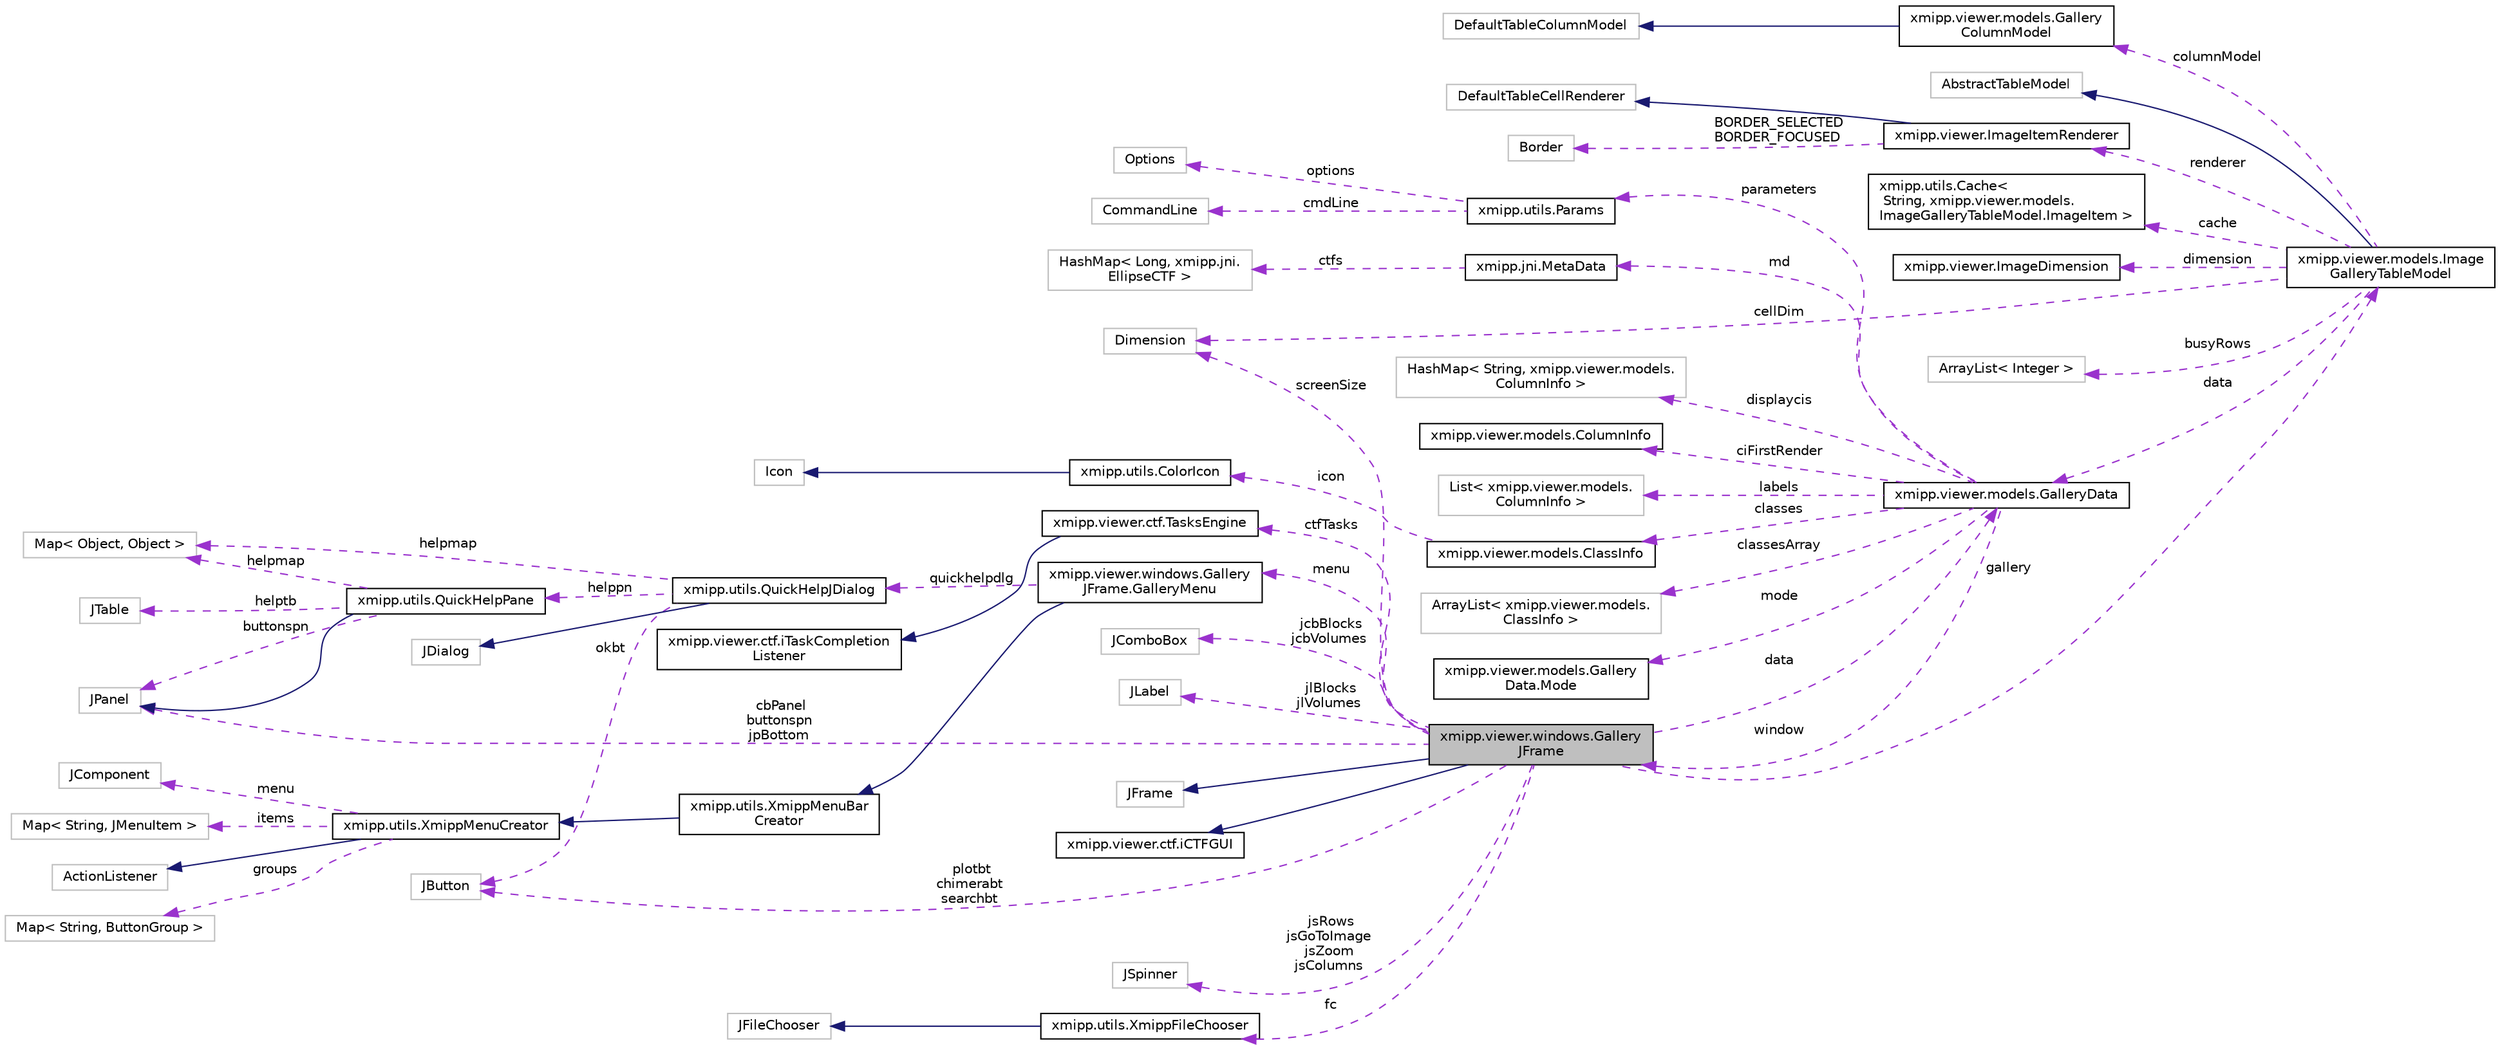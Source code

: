 digraph "xmipp.viewer.windows.GalleryJFrame"
{
  edge [fontname="Helvetica",fontsize="10",labelfontname="Helvetica",labelfontsize="10"];
  node [fontname="Helvetica",fontsize="10",shape=record];
  rankdir="LR";
  Node4 [label="xmipp.viewer.windows.Gallery\lJFrame",height=0.2,width=0.4,color="black", fillcolor="grey75", style="filled", fontcolor="black"];
  Node5 -> Node4 [dir="back",color="midnightblue",fontsize="10",style="solid",fontname="Helvetica"];
  Node5 [label="JFrame",height=0.2,width=0.4,color="grey75", fillcolor="white", style="filled"];
  Node6 -> Node4 [dir="back",color="midnightblue",fontsize="10",style="solid",fontname="Helvetica"];
  Node6 [label="xmipp.viewer.ctf.iCTFGUI",height=0.2,width=0.4,color="black", fillcolor="white", style="filled",URL="$interfacexmipp_1_1viewer_1_1ctf_1_1iCTFGUI.html"];
  Node7 -> Node4 [dir="back",color="darkorchid3",fontsize="10",style="dashed",label=" plotbt\nchimerabt\nsearchbt" ,fontname="Helvetica"];
  Node7 [label="JButton",height=0.2,width=0.4,color="grey75", fillcolor="white", style="filled"];
  Node8 -> Node4 [dir="back",color="darkorchid3",fontsize="10",style="dashed",label=" jsRows\njsGoToImage\njsZoom\njsColumns" ,fontname="Helvetica"];
  Node8 [label="JSpinner",height=0.2,width=0.4,color="grey75", fillcolor="white", style="filled"];
  Node9 -> Node4 [dir="back",color="darkorchid3",fontsize="10",style="dashed",label=" fc" ,fontname="Helvetica"];
  Node9 [label="xmipp.utils.XmippFileChooser",height=0.2,width=0.4,color="black", fillcolor="white", style="filled",URL="$classxmipp_1_1utils_1_1XmippFileChooser.html"];
  Node10 -> Node9 [dir="back",color="midnightblue",fontsize="10",style="solid",fontname="Helvetica"];
  Node10 [label="JFileChooser",height=0.2,width=0.4,color="grey75", fillcolor="white", style="filled"];
  Node11 -> Node4 [dir="back",color="darkorchid3",fontsize="10",style="dashed",label=" gallery" ,fontname="Helvetica"];
  Node11 [label="xmipp.viewer.models.Image\lGalleryTableModel",height=0.2,width=0.4,color="black", fillcolor="white", style="filled",URL="$classxmipp_1_1viewer_1_1models_1_1ImageGalleryTableModel.html"];
  Node12 -> Node11 [dir="back",color="midnightblue",fontsize="10",style="solid",fontname="Helvetica"];
  Node12 [label="AbstractTableModel",height=0.2,width=0.4,color="grey75", fillcolor="white", style="filled"];
  Node13 -> Node11 [dir="back",color="darkorchid3",fontsize="10",style="dashed",label=" columnModel" ,fontname="Helvetica"];
  Node13 [label="xmipp.viewer.models.Gallery\lColumnModel",height=0.2,width=0.4,color="black", fillcolor="white", style="filled",URL="$classxmipp_1_1viewer_1_1models_1_1GalleryColumnModel.html"];
  Node14 -> Node13 [dir="back",color="midnightblue",fontsize="10",style="solid",fontname="Helvetica"];
  Node14 [label="DefaultTableColumnModel",height=0.2,width=0.4,color="grey75", fillcolor="white", style="filled"];
  Node15 -> Node11 [dir="back",color="darkorchid3",fontsize="10",style="dashed",label=" cache" ,fontname="Helvetica"];
  Node15 [label="xmipp.utils.Cache\<\l String, xmipp.viewer.models.\lImageGalleryTableModel.ImageItem \>",height=0.2,width=0.4,color="black", fillcolor="white", style="filled",URL="$classxmipp_1_1utils_1_1Cache.html"];
  Node16 -> Node11 [dir="back",color="darkorchid3",fontsize="10",style="dashed",label=" dimension" ,fontname="Helvetica"];
  Node16 [label="xmipp.viewer.ImageDimension",height=0.2,width=0.4,color="black", fillcolor="white", style="filled",URL="$classxmipp_1_1viewer_1_1ImageDimension.html"];
  Node17 -> Node11 [dir="back",color="darkorchid3",fontsize="10",style="dashed",label=" renderer" ,fontname="Helvetica"];
  Node17 [label="xmipp.viewer.ImageItemRenderer",height=0.2,width=0.4,color="black", fillcolor="white", style="filled",URL="$classxmipp_1_1viewer_1_1ImageItemRenderer.html"];
  Node18 -> Node17 [dir="back",color="midnightblue",fontsize="10",style="solid",fontname="Helvetica"];
  Node18 [label="DefaultTableCellRenderer",height=0.2,width=0.4,color="grey75", fillcolor="white", style="filled"];
  Node19 -> Node17 [dir="back",color="darkorchid3",fontsize="10",style="dashed",label=" BORDER_SELECTED\nBORDER_FOCUSED" ,fontname="Helvetica"];
  Node19 [label="Border",height=0.2,width=0.4,color="grey75", fillcolor="white", style="filled"];
  Node20 -> Node11 [dir="back",color="darkorchid3",fontsize="10",style="dashed",label=" busyRows" ,fontname="Helvetica"];
  Node20 [label="ArrayList\< Integer \>",height=0.2,width=0.4,color="grey75", fillcolor="white", style="filled"];
  Node21 -> Node11 [dir="back",color="darkorchid3",fontsize="10",style="dashed",label=" cellDim" ,fontname="Helvetica"];
  Node21 [label="Dimension",height=0.2,width=0.4,color="grey75", fillcolor="white", style="filled"];
  Node22 -> Node11 [dir="back",color="darkorchid3",fontsize="10",style="dashed",label=" data" ,fontname="Helvetica"];
  Node22 [label="xmipp.viewer.models.GalleryData",height=0.2,width=0.4,color="black", fillcolor="white", style="filled",URL="$classxmipp_1_1viewer_1_1models_1_1GalleryData.html"];
  Node23 -> Node22 [dir="back",color="darkorchid3",fontsize="10",style="dashed",label=" displaycis" ,fontname="Helvetica"];
  Node23 [label="HashMap\< String, xmipp.viewer.models.\lColumnInfo \>",height=0.2,width=0.4,color="grey75", fillcolor="white", style="filled"];
  Node4 -> Node22 [dir="back",color="darkorchid3",fontsize="10",style="dashed",label=" window" ,fontname="Helvetica"];
  Node24 -> Node22 [dir="back",color="darkorchid3",fontsize="10",style="dashed",label=" ciFirstRender" ,fontname="Helvetica"];
  Node24 [label="xmipp.viewer.models.ColumnInfo",height=0.2,width=0.4,color="black", fillcolor="white", style="filled",URL="$classxmipp_1_1viewer_1_1models_1_1ColumnInfo.html"];
  Node25 -> Node22 [dir="back",color="darkorchid3",fontsize="10",style="dashed",label=" labels" ,fontname="Helvetica"];
  Node25 [label="List\< xmipp.viewer.models.\lColumnInfo \>",height=0.2,width=0.4,color="grey75", fillcolor="white", style="filled"];
  Node26 -> Node22 [dir="back",color="darkorchid3",fontsize="10",style="dashed",label=" md" ,fontname="Helvetica"];
  Node26 [label="xmipp.jni.MetaData",height=0.2,width=0.4,color="black", fillcolor="white", style="filled",URL="$classxmipp_1_1jni_1_1MetaData.html"];
  Node27 -> Node26 [dir="back",color="darkorchid3",fontsize="10",style="dashed",label=" ctfs" ,fontname="Helvetica"];
  Node27 [label="HashMap\< Long, xmipp.jni.\lEllipseCTF \>",height=0.2,width=0.4,color="grey75", fillcolor="white", style="filled"];
  Node28 -> Node22 [dir="back",color="darkorchid3",fontsize="10",style="dashed",label=" classes" ,fontname="Helvetica"];
  Node28 [label="xmipp.viewer.models.ClassInfo",height=0.2,width=0.4,color="black", fillcolor="white", style="filled",URL="$classxmipp_1_1viewer_1_1models_1_1ClassInfo.html"];
  Node29 -> Node28 [dir="back",color="darkorchid3",fontsize="10",style="dashed",label=" icon" ,fontname="Helvetica"];
  Node29 [label="xmipp.utils.ColorIcon",height=0.2,width=0.4,color="black", fillcolor="white", style="filled",URL="$classxmipp_1_1utils_1_1ColorIcon.html"];
  Node30 -> Node29 [dir="back",color="midnightblue",fontsize="10",style="solid",fontname="Helvetica"];
  Node30 [label="Icon",height=0.2,width=0.4,color="grey75", fillcolor="white", style="filled"];
  Node31 -> Node22 [dir="back",color="darkorchid3",fontsize="10",style="dashed",label=" classesArray" ,fontname="Helvetica"];
  Node31 [label="ArrayList\< xmipp.viewer.models.\lClassInfo \>",height=0.2,width=0.4,color="grey75", fillcolor="white", style="filled"];
  Node32 -> Node22 [dir="back",color="darkorchid3",fontsize="10",style="dashed",label=" mode" ,fontname="Helvetica"];
  Node32 [label="xmipp.viewer.models.Gallery\lData.Mode",height=0.2,width=0.4,color="black", fillcolor="white", style="filled",URL="$enumxmipp_1_1viewer_1_1models_1_1GalleryData_1_1Mode.html"];
  Node33 -> Node22 [dir="back",color="darkorchid3",fontsize="10",style="dashed",label=" parameters" ,fontname="Helvetica"];
  Node33 [label="xmipp.utils.Params",height=0.2,width=0.4,color="black", fillcolor="white", style="filled",URL="$classxmipp_1_1utils_1_1Params.html"];
  Node34 -> Node33 [dir="back",color="darkorchid3",fontsize="10",style="dashed",label=" options" ,fontname="Helvetica"];
  Node34 [label="Options",height=0.2,width=0.4,color="grey75", fillcolor="white", style="filled"];
  Node35 -> Node33 [dir="back",color="darkorchid3",fontsize="10",style="dashed",label=" cmdLine" ,fontname="Helvetica"];
  Node35 [label="CommandLine",height=0.2,width=0.4,color="grey75", fillcolor="white", style="filled"];
  Node21 -> Node4 [dir="back",color="darkorchid3",fontsize="10",style="dashed",label=" screenSize" ,fontname="Helvetica"];
  Node36 -> Node4 [dir="back",color="darkorchid3",fontsize="10",style="dashed",label=" ctfTasks" ,fontname="Helvetica"];
  Node36 [label="xmipp.viewer.ctf.TasksEngine",height=0.2,width=0.4,color="black", fillcolor="white", style="filled",URL="$classxmipp_1_1viewer_1_1ctf_1_1TasksEngine.html"];
  Node37 -> Node36 [dir="back",color="midnightblue",fontsize="10",style="solid",fontname="Helvetica"];
  Node37 [label="xmipp.viewer.ctf.iTaskCompletion\lListener",height=0.2,width=0.4,color="black", fillcolor="white", style="filled",URL="$interfacexmipp_1_1viewer_1_1ctf_1_1iTaskCompletionListener.html"];
  Node38 -> Node4 [dir="back",color="darkorchid3",fontsize="10",style="dashed",label=" jcbBlocks\njcbVolumes" ,fontname="Helvetica"];
  Node38 [label="JComboBox",height=0.2,width=0.4,color="grey75", fillcolor="white", style="filled"];
  Node39 -> Node4 [dir="back",color="darkorchid3",fontsize="10",style="dashed",label=" jlBlocks\njlVolumes" ,fontname="Helvetica"];
  Node39 [label="JLabel",height=0.2,width=0.4,color="grey75", fillcolor="white", style="filled"];
  Node40 -> Node4 [dir="back",color="darkorchid3",fontsize="10",style="dashed",label=" cbPanel\nbuttonspn\njpBottom" ,fontname="Helvetica"];
  Node40 [label="JPanel",height=0.2,width=0.4,color="grey75", fillcolor="white", style="filled"];
  Node22 -> Node4 [dir="back",color="darkorchid3",fontsize="10",style="dashed",label=" data" ,fontname="Helvetica"];
  Node41 -> Node4 [dir="back",color="darkorchid3",fontsize="10",style="dashed",label=" menu" ,fontname="Helvetica"];
  Node41 [label="xmipp.viewer.windows.Gallery\lJFrame.GalleryMenu",height=0.2,width=0.4,color="black", fillcolor="white", style="filled",URL="$classxmipp_1_1viewer_1_1windows_1_1GalleryJFrame_1_1GalleryMenu.html"];
  Node42 -> Node41 [dir="back",color="midnightblue",fontsize="10",style="solid",fontname="Helvetica"];
  Node42 [label="xmipp.utils.XmippMenuBar\lCreator",height=0.2,width=0.4,color="black", fillcolor="white", style="filled",URL="$classxmipp_1_1utils_1_1XmippMenuBarCreator.html"];
  Node43 -> Node42 [dir="back",color="midnightblue",fontsize="10",style="solid",fontname="Helvetica"];
  Node43 [label="xmipp.utils.XmippMenuCreator",height=0.2,width=0.4,color="black", fillcolor="white", style="filled",URL="$classxmipp_1_1utils_1_1XmippMenuCreator.html"];
  Node44 -> Node43 [dir="back",color="midnightblue",fontsize="10",style="solid",fontname="Helvetica"];
  Node44 [label="ActionListener",height=0.2,width=0.4,color="grey75", fillcolor="white", style="filled"];
  Node45 -> Node43 [dir="back",color="darkorchid3",fontsize="10",style="dashed",label=" groups" ,fontname="Helvetica"];
  Node45 [label="Map\< String, ButtonGroup \>",height=0.2,width=0.4,color="grey75", fillcolor="white", style="filled"];
  Node46 -> Node43 [dir="back",color="darkorchid3",fontsize="10",style="dashed",label=" menu" ,fontname="Helvetica"];
  Node46 [label="JComponent",height=0.2,width=0.4,color="grey75", fillcolor="white", style="filled"];
  Node47 -> Node43 [dir="back",color="darkorchid3",fontsize="10",style="dashed",label=" items" ,fontname="Helvetica"];
  Node47 [label="Map\< String, JMenuItem \>",height=0.2,width=0.4,color="grey75", fillcolor="white", style="filled"];
  Node48 -> Node41 [dir="back",color="darkorchid3",fontsize="10",style="dashed",label=" quickhelpdlg" ,fontname="Helvetica"];
  Node48 [label="xmipp.utils.QuickHelpJDialog",height=0.2,width=0.4,color="black", fillcolor="white", style="filled",URL="$classxmipp_1_1utils_1_1QuickHelpJDialog.html"];
  Node49 -> Node48 [dir="back",color="midnightblue",fontsize="10",style="solid",fontname="Helvetica"];
  Node49 [label="JDialog",height=0.2,width=0.4,color="grey75", fillcolor="white", style="filled"];
  Node7 -> Node48 [dir="back",color="darkorchid3",fontsize="10",style="dashed",label=" okbt" ,fontname="Helvetica"];
  Node50 -> Node48 [dir="back",color="darkorchid3",fontsize="10",style="dashed",label=" helppn" ,fontname="Helvetica"];
  Node50 [label="xmipp.utils.QuickHelpPane",height=0.2,width=0.4,color="black", fillcolor="white", style="filled",URL="$classxmipp_1_1utils_1_1QuickHelpPane.html"];
  Node40 -> Node50 [dir="back",color="midnightblue",fontsize="10",style="solid",fontname="Helvetica"];
  Node51 -> Node50 [dir="back",color="darkorchid3",fontsize="10",style="dashed",label=" helptb" ,fontname="Helvetica"];
  Node51 [label="JTable",height=0.2,width=0.4,color="grey75", fillcolor="white", style="filled"];
  Node40 -> Node50 [dir="back",color="darkorchid3",fontsize="10",style="dashed",label=" buttonspn" ,fontname="Helvetica"];
  Node52 -> Node50 [dir="back",color="darkorchid3",fontsize="10",style="dashed",label=" helpmap" ,fontname="Helvetica"];
  Node52 [label="Map\< Object, Object \>",height=0.2,width=0.4,color="grey75", fillcolor="white", style="filled"];
  Node52 -> Node48 [dir="back",color="darkorchid3",fontsize="10",style="dashed",label=" helpmap" ,fontname="Helvetica"];
}
